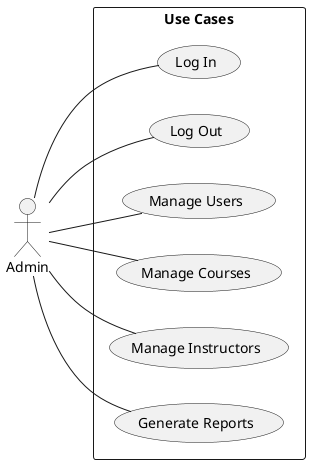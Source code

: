 @startuml
left to right direction
skinparam packageStyle rectangle
actor Admin as "Admin"

rectangle "Use Cases" {
  usecase "Log In" as UC1
  usecase "Log Out" as UC2
  usecase "Manage Users" as UC3
  usecase "Manage Courses" as UC4
  usecase "Manage Instructors" as UC5
  usecase "Generate Reports" as UC6
}

Admin -- UC1
Admin -- UC2
Admin -- UC3
Admin --UC4
Admin -- UC5
Admin -- UC6
@enduml
